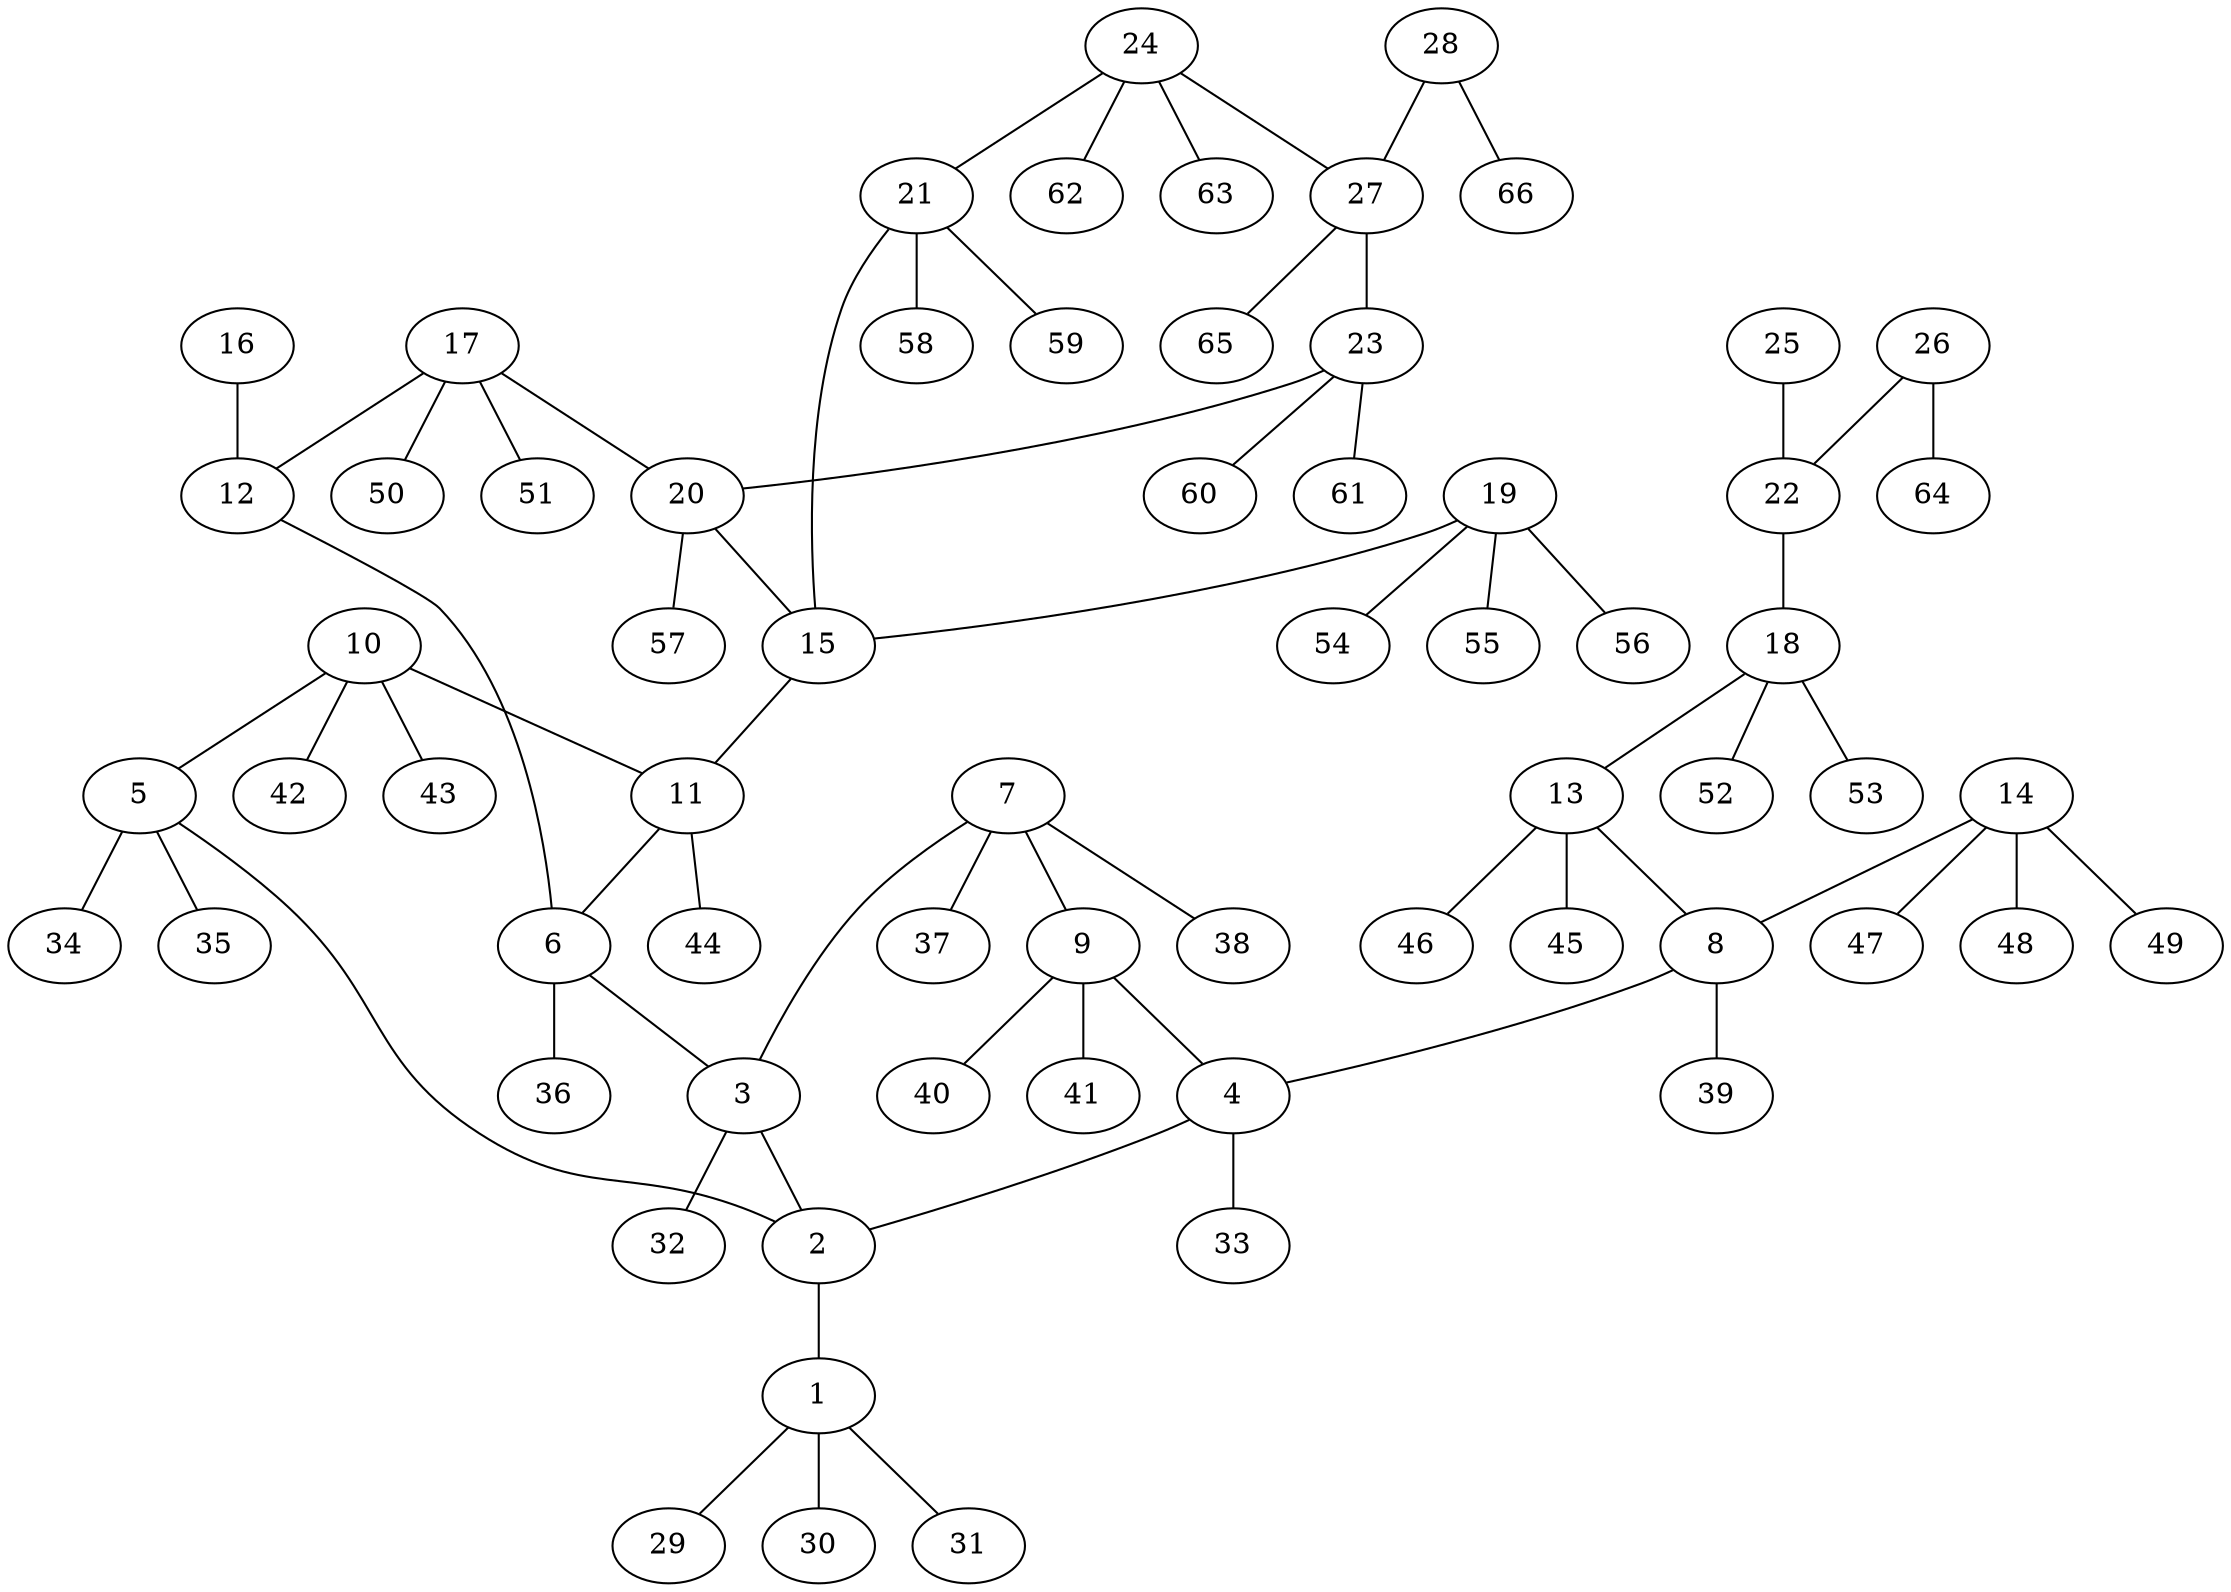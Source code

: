graph molecule_1559 {
	1	 [chem=C];
	29	 [chem=H];
	1 -- 29	 [valence=1];
	30	 [chem=H];
	1 -- 30	 [valence=1];
	31	 [chem=H];
	1 -- 31	 [valence=1];
	2	 [chem=C];
	2 -- 1	 [valence=1];
	3	 [chem=C];
	3 -- 2	 [valence=1];
	32	 [chem=H];
	3 -- 32	 [valence=1];
	4	 [chem=C];
	4 -- 2	 [valence=1];
	33	 [chem=H];
	4 -- 33	 [valence=1];
	5	 [chem=C];
	5 -- 2	 [valence=1];
	34	 [chem=H];
	5 -- 34	 [valence=1];
	35	 [chem=H];
	5 -- 35	 [valence=1];
	6	 [chem=C];
	6 -- 3	 [valence=1];
	36	 [chem=H];
	6 -- 36	 [valence=1];
	7	 [chem=C];
	7 -- 3	 [valence=1];
	9	 [chem=C];
	7 -- 9	 [valence=1];
	37	 [chem=H];
	7 -- 37	 [valence=1];
	38	 [chem=H];
	7 -- 38	 [valence=1];
	8	 [chem=C];
	8 -- 4	 [valence=1];
	39	 [chem=H];
	8 -- 39	 [valence=1];
	9 -- 4	 [valence=1];
	40	 [chem=H];
	9 -- 40	 [valence=1];
	41	 [chem=H];
	9 -- 41	 [valence=1];
	10	 [chem=C];
	10 -- 5	 [valence=1];
	11	 [chem=C];
	10 -- 11	 [valence=1];
	42	 [chem=H];
	10 -- 42	 [valence=1];
	43	 [chem=H];
	10 -- 43	 [valence=1];
	11 -- 6	 [valence=1];
	44	 [chem=H];
	11 -- 44	 [valence=1];
	12	 [chem=C];
	12 -- 6	 [valence=1];
	13	 [chem=C];
	13 -- 8	 [valence=1];
	45	 [chem=H];
	13 -- 45	 [valence=1];
	46	 [chem=H];
	13 -- 46	 [valence=1];
	14	 [chem=C];
	14 -- 8	 [valence=1];
	47	 [chem=H];
	14 -- 47	 [valence=1];
	48	 [chem=H];
	14 -- 48	 [valence=1];
	49	 [chem=H];
	14 -- 49	 [valence=1];
	15	 [chem=C];
	15 -- 11	 [valence=1];
	16	 [chem=O];
	16 -- 12	 [valence=2];
	17	 [chem=C];
	17 -- 12	 [valence=1];
	20	 [chem=C];
	17 -- 20	 [valence=1];
	50	 [chem=H];
	17 -- 50	 [valence=1];
	51	 [chem=H];
	17 -- 51	 [valence=1];
	18	 [chem=C];
	18 -- 13	 [valence=1];
	52	 [chem=H];
	18 -- 52	 [valence=1];
	53	 [chem=H];
	18 -- 53	 [valence=1];
	19	 [chem=C];
	19 -- 15	 [valence=1];
	54	 [chem=H];
	19 -- 54	 [valence=1];
	55	 [chem=H];
	19 -- 55	 [valence=1];
	56	 [chem=H];
	19 -- 56	 [valence=1];
	20 -- 15	 [valence=1];
	57	 [chem=H];
	20 -- 57	 [valence=1];
	21	 [chem=C];
	21 -- 15	 [valence=1];
	58	 [chem=H];
	21 -- 58	 [valence=1];
	59	 [chem=H];
	21 -- 59	 [valence=1];
	22	 [chem=C];
	22 -- 18	 [valence=1];
	23	 [chem=C];
	23 -- 20	 [valence=1];
	60	 [chem=H];
	23 -- 60	 [valence=1];
	61	 [chem=H];
	23 -- 61	 [valence=1];
	24	 [chem=C];
	24 -- 21	 [valence=1];
	27	 [chem=C];
	24 -- 27	 [valence=1];
	62	 [chem=H];
	24 -- 62	 [valence=1];
	63	 [chem=H];
	24 -- 63	 [valence=1];
	25	 [chem=O];
	25 -- 22	 [valence=2];
	26	 [chem=O];
	26 -- 22	 [valence=1];
	64	 [chem=H];
	26 -- 64	 [valence=1];
	27 -- 23	 [valence=1];
	65	 [chem=H];
	27 -- 65	 [valence=1];
	28	 [chem=O];
	28 -- 27	 [valence=1];
	66	 [chem=H];
	28 -- 66	 [valence=1];
}
